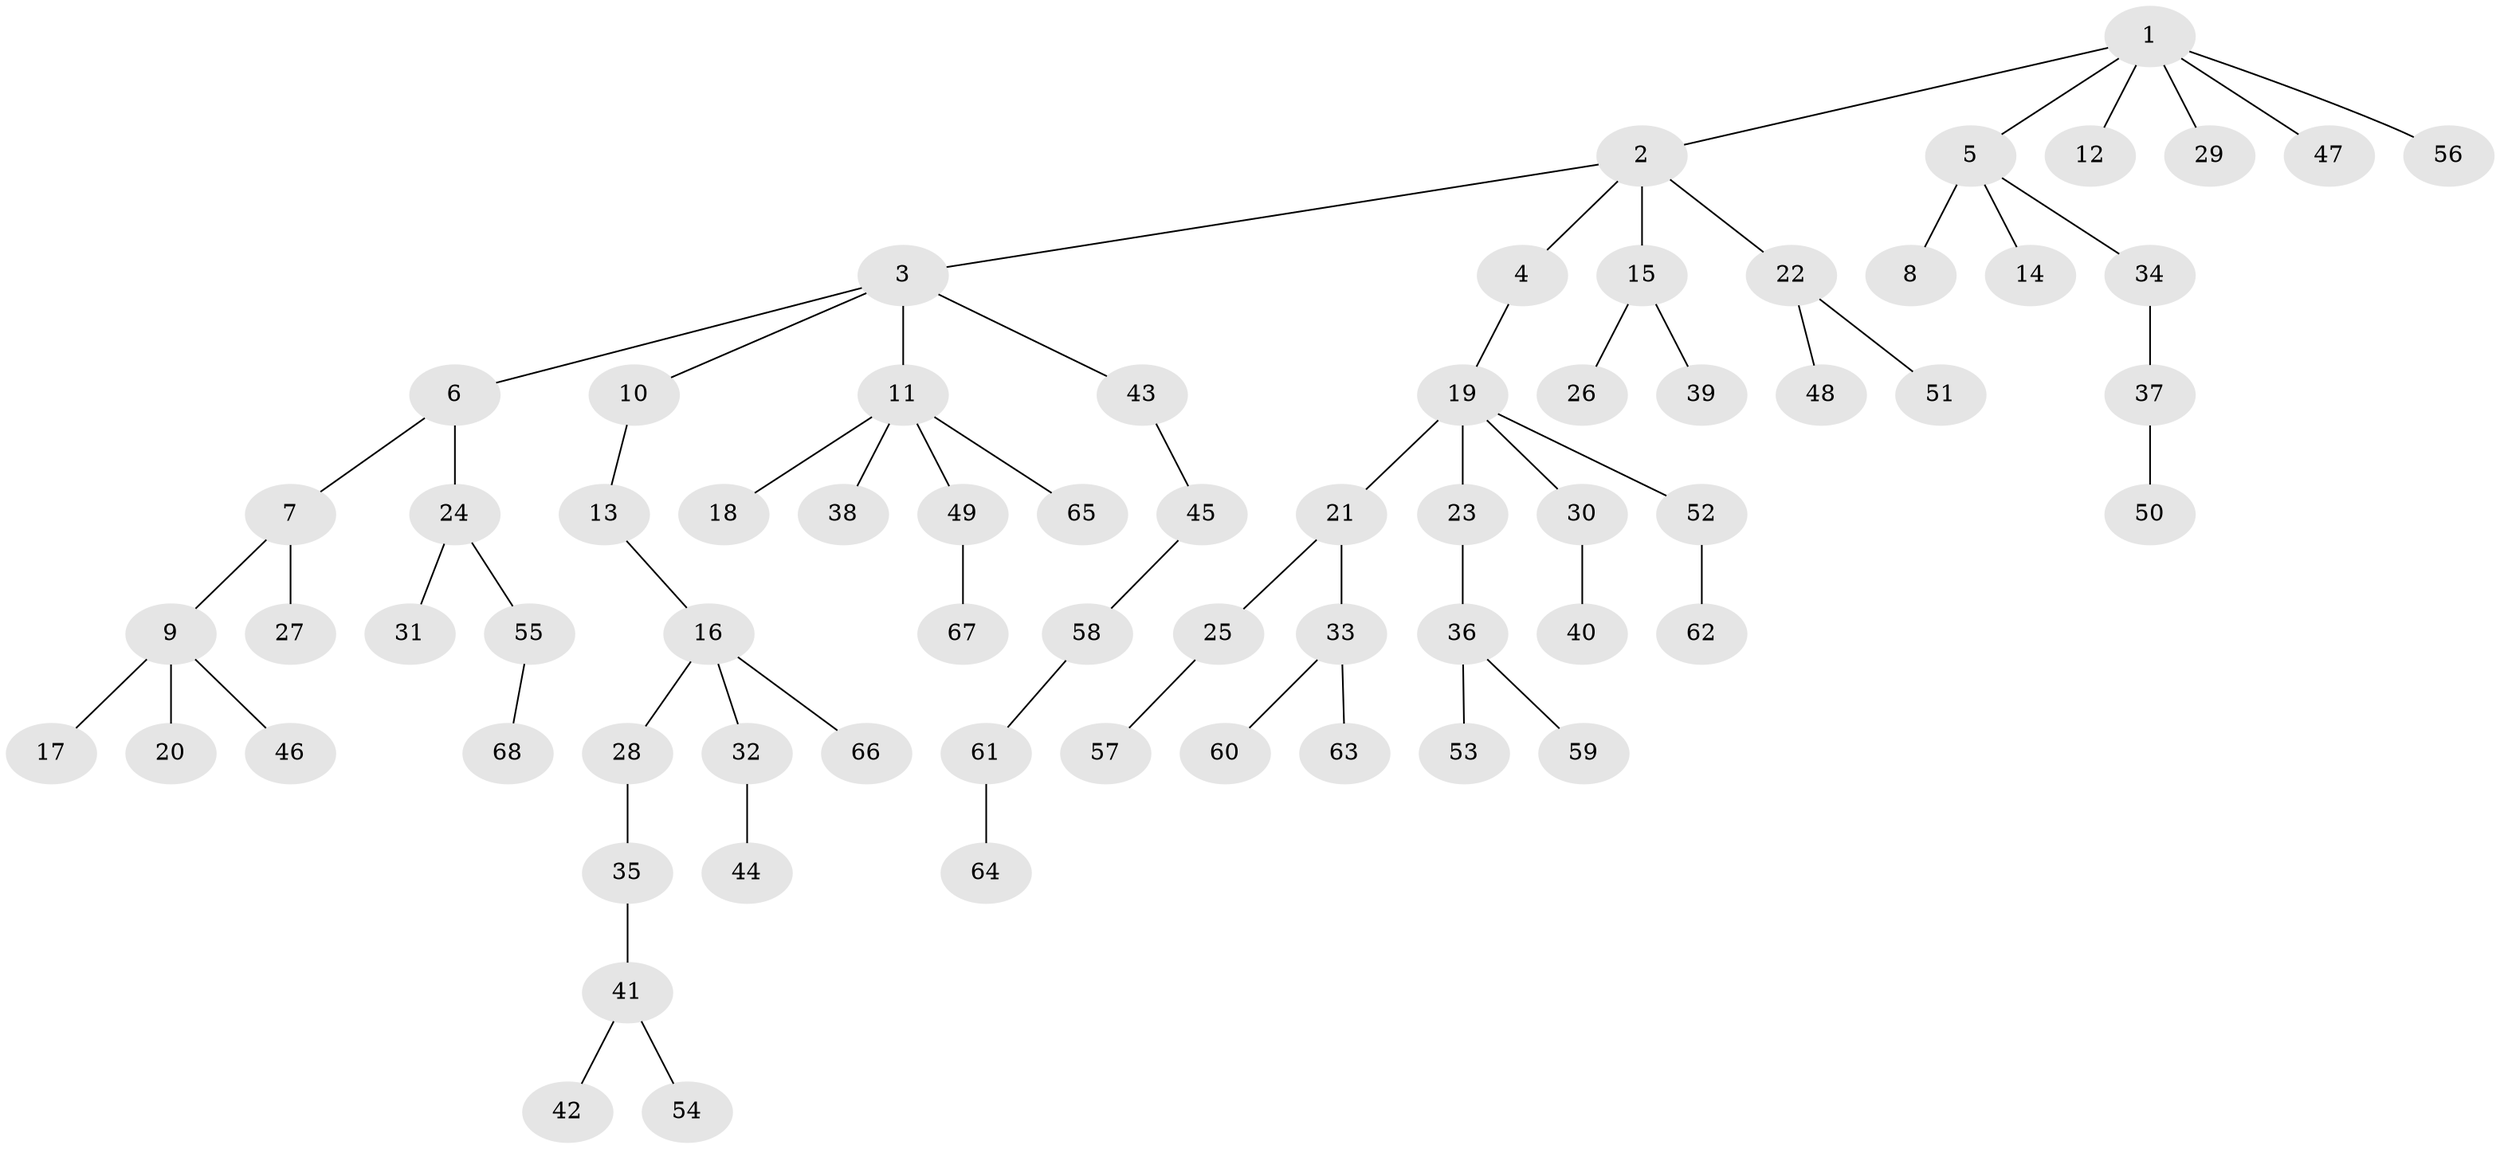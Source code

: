 // original degree distribution, {7: 0.010309278350515464, 6: 0.020618556701030927, 3: 0.12371134020618557, 5: 0.041237113402061855, 4: 0.05154639175257732, 2: 0.24742268041237114, 1: 0.5051546391752577}
// Generated by graph-tools (version 1.1) at 2025/51/03/04/25 22:51:28]
// undirected, 68 vertices, 67 edges
graph export_dot {
  node [color=gray90,style=filled];
  1;
  2;
  3;
  4;
  5;
  6;
  7;
  8;
  9;
  10;
  11;
  12;
  13;
  14;
  15;
  16;
  17;
  18;
  19;
  20;
  21;
  22;
  23;
  24;
  25;
  26;
  27;
  28;
  29;
  30;
  31;
  32;
  33;
  34;
  35;
  36;
  37;
  38;
  39;
  40;
  41;
  42;
  43;
  44;
  45;
  46;
  47;
  48;
  49;
  50;
  51;
  52;
  53;
  54;
  55;
  56;
  57;
  58;
  59;
  60;
  61;
  62;
  63;
  64;
  65;
  66;
  67;
  68;
  1 -- 2 [weight=1.0];
  1 -- 5 [weight=1.0];
  1 -- 12 [weight=1.0];
  1 -- 29 [weight=1.0];
  1 -- 47 [weight=1.0];
  1 -- 56 [weight=1.0];
  2 -- 3 [weight=1.0];
  2 -- 4 [weight=1.0];
  2 -- 15 [weight=1.0];
  2 -- 22 [weight=1.0];
  3 -- 6 [weight=1.0];
  3 -- 10 [weight=1.0];
  3 -- 11 [weight=1.0];
  3 -- 43 [weight=1.0];
  4 -- 19 [weight=1.0];
  5 -- 8 [weight=1.0];
  5 -- 14 [weight=1.0];
  5 -- 34 [weight=1.0];
  6 -- 7 [weight=1.0];
  6 -- 24 [weight=1.0];
  7 -- 9 [weight=1.0];
  7 -- 27 [weight=1.0];
  9 -- 17 [weight=1.0];
  9 -- 20 [weight=1.0];
  9 -- 46 [weight=1.0];
  10 -- 13 [weight=1.0];
  11 -- 18 [weight=1.0];
  11 -- 38 [weight=1.0];
  11 -- 49 [weight=1.0];
  11 -- 65 [weight=1.0];
  13 -- 16 [weight=1.0];
  15 -- 26 [weight=1.0];
  15 -- 39 [weight=1.0];
  16 -- 28 [weight=1.0];
  16 -- 32 [weight=1.0];
  16 -- 66 [weight=1.0];
  19 -- 21 [weight=1.0];
  19 -- 23 [weight=1.0];
  19 -- 30 [weight=1.0];
  19 -- 52 [weight=1.0];
  21 -- 25 [weight=1.0];
  21 -- 33 [weight=1.0];
  22 -- 48 [weight=1.0];
  22 -- 51 [weight=1.0];
  23 -- 36 [weight=1.0];
  24 -- 31 [weight=1.0];
  24 -- 55 [weight=1.0];
  25 -- 57 [weight=1.0];
  28 -- 35 [weight=1.0];
  30 -- 40 [weight=1.0];
  32 -- 44 [weight=1.0];
  33 -- 60 [weight=1.0];
  33 -- 63 [weight=1.0];
  34 -- 37 [weight=1.0];
  35 -- 41 [weight=1.0];
  36 -- 53 [weight=1.0];
  36 -- 59 [weight=1.0];
  37 -- 50 [weight=1.0];
  41 -- 42 [weight=1.0];
  41 -- 54 [weight=1.0];
  43 -- 45 [weight=1.0];
  45 -- 58 [weight=1.0];
  49 -- 67 [weight=1.0];
  52 -- 62 [weight=1.0];
  55 -- 68 [weight=1.0];
  58 -- 61 [weight=1.0];
  61 -- 64 [weight=1.0];
}
